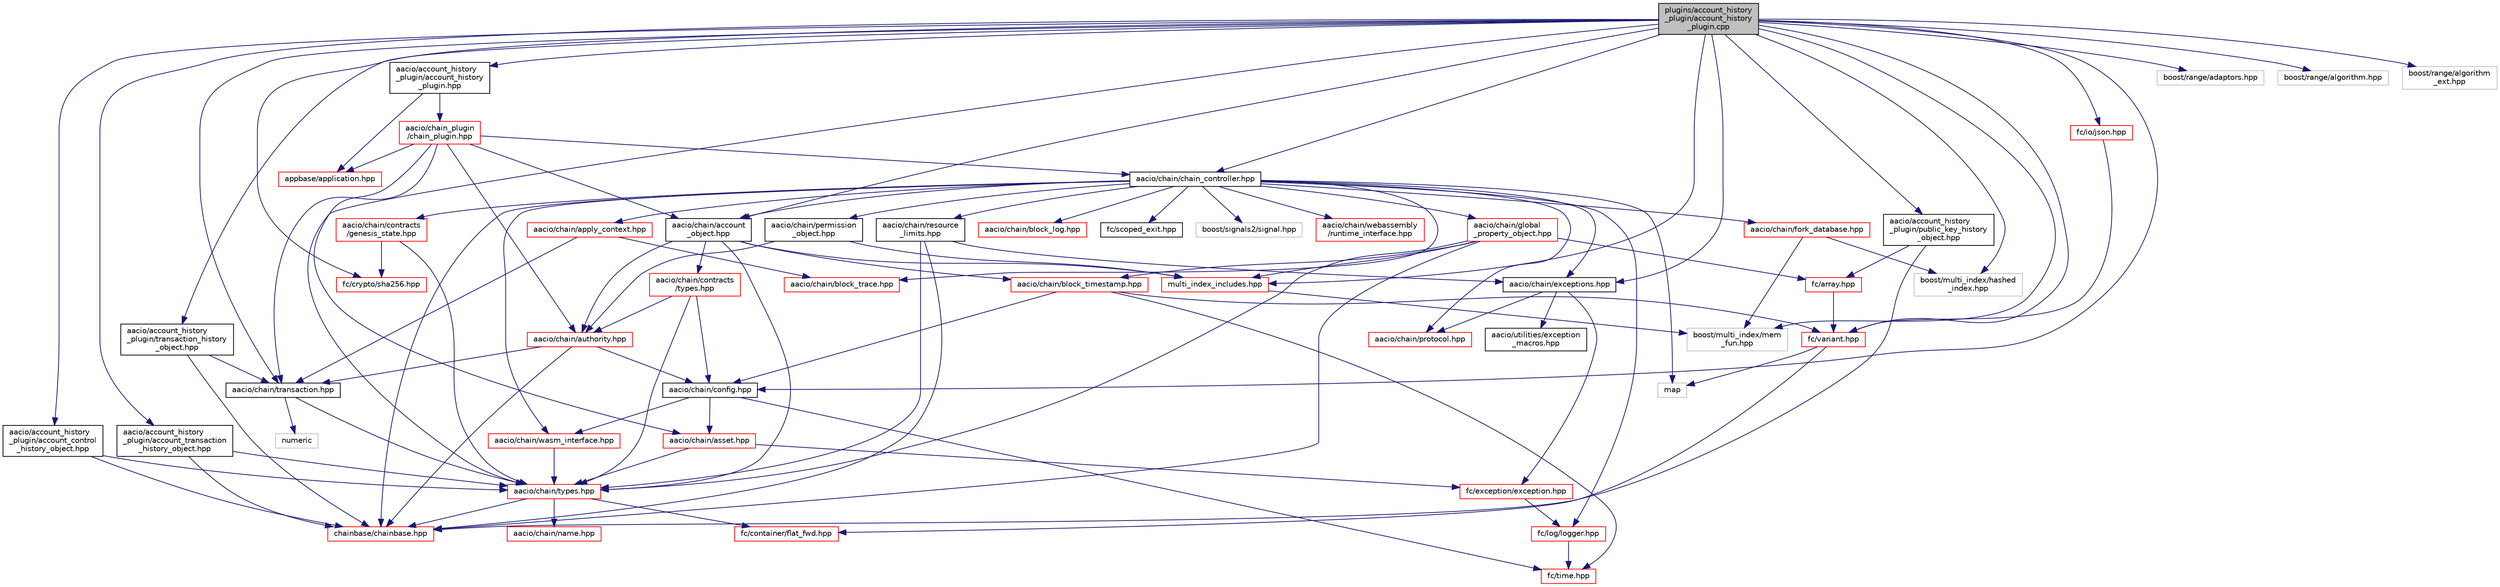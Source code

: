 digraph "plugins/account_history_plugin/account_history_plugin.cpp"
{
  edge [fontname="Helvetica",fontsize="10",labelfontname="Helvetica",labelfontsize="10"];
  node [fontname="Helvetica",fontsize="10",shape=record];
  Node0 [label="plugins/account_history\l_plugin/account_history\l_plugin.cpp",height=0.2,width=0.4,color="black", fillcolor="grey75", style="filled", fontcolor="black"];
  Node0 -> Node1 [color="midnightblue",fontsize="10",style="solid"];
  Node1 [label="aacio/account_history\l_plugin/account_history\l_plugin.hpp",height=0.2,width=0.4,color="black", fillcolor="white", style="filled",URL="$account__history__plugin_8hpp.html"];
  Node1 -> Node2 [color="midnightblue",fontsize="10",style="solid"];
  Node2 [label="appbase/application.hpp",height=0.2,width=0.4,color="red", fillcolor="white", style="filled",URL="$application_8hpp_source.html"];
  Node1 -> Node12 [color="midnightblue",fontsize="10",style="solid"];
  Node12 [label="aacio/chain_plugin\l/chain_plugin.hpp",height=0.2,width=0.4,color="red", fillcolor="white", style="filled",URL="$chain__plugin_8hpp.html"];
  Node12 -> Node2 [color="midnightblue",fontsize="10",style="solid"];
  Node12 -> Node13 [color="midnightblue",fontsize="10",style="solid"];
  Node13 [label="aacio/chain/asset.hpp",height=0.2,width=0.4,color="red", fillcolor="white", style="filled",URL="$libraries_2chain_2include_2aacio_2chain_2asset_8hpp.html"];
  Node13 -> Node14 [color="midnightblue",fontsize="10",style="solid"];
  Node14 [label="fc/exception/exception.hpp",height=0.2,width=0.4,color="red", fillcolor="white", style="filled",URL="$exception_8hpp.html",tooltip="Defines exception&#39;s used by fc. "];
  Node14 -> Node15 [color="midnightblue",fontsize="10",style="solid"];
  Node15 [label="fc/log/logger.hpp",height=0.2,width=0.4,color="red", fillcolor="white", style="filled",URL="$logger_8hpp_source.html"];
  Node15 -> Node26 [color="midnightblue",fontsize="10",style="solid"];
  Node26 [label="fc/time.hpp",height=0.2,width=0.4,color="red", fillcolor="white", style="filled",URL="$include_2fc_2time_8hpp_source.html"];
  Node13 -> Node57 [color="midnightblue",fontsize="10",style="solid"];
  Node57 [label="aacio/chain/types.hpp",height=0.2,width=0.4,color="red", fillcolor="white", style="filled",URL="$libraries_2chain_2include_2aacio_2chain_2types_8hpp.html"];
  Node57 -> Node58 [color="midnightblue",fontsize="10",style="solid"];
  Node58 [label="aacio/chain/name.hpp",height=0.2,width=0.4,color="red", fillcolor="white", style="filled",URL="$name_8hpp_source.html"];
  Node57 -> Node60 [color="midnightblue",fontsize="10",style="solid"];
  Node60 [label="chainbase/chainbase.hpp",height=0.2,width=0.4,color="red", fillcolor="white", style="filled",URL="$chainbase_8hpp_source.html"];
  Node57 -> Node36 [color="midnightblue",fontsize="10",style="solid"];
  Node36 [label="fc/container/flat_fwd.hpp",height=0.2,width=0.4,color="red", fillcolor="white", style="filled",URL="$flat__fwd_8hpp_source.html"];
  Node12 -> Node130 [color="midnightblue",fontsize="10",style="solid"];
  Node130 [label="aacio/chain/authority.hpp",height=0.2,width=0.4,color="red", fillcolor="white", style="filled",URL="$authority_8hpp.html"];
  Node130 -> Node60 [color="midnightblue",fontsize="10",style="solid"];
  Node130 -> Node131 [color="midnightblue",fontsize="10",style="solid"];
  Node131 [label="aacio/chain/transaction.hpp",height=0.2,width=0.4,color="black", fillcolor="white", style="filled",URL="$libraries_2chain_2include_2aacio_2chain_2transaction_8hpp.html"];
  Node131 -> Node57 [color="midnightblue",fontsize="10",style="solid"];
  Node131 -> Node132 [color="midnightblue",fontsize="10",style="solid"];
  Node132 [label="numeric",height=0.2,width=0.4,color="grey75", fillcolor="white", style="filled"];
  Node130 -> Node133 [color="midnightblue",fontsize="10",style="solid"];
  Node133 [label="aacio/chain/config.hpp",height=0.2,width=0.4,color="black", fillcolor="white", style="filled",URL="$libraries_2chain_2include_2aacio_2chain_2config_8hpp.html"];
  Node133 -> Node13 [color="midnightblue",fontsize="10",style="solid"];
  Node133 -> Node134 [color="midnightblue",fontsize="10",style="solid"];
  Node134 [label="aacio/chain/wasm_interface.hpp",height=0.2,width=0.4,color="red", fillcolor="white", style="filled",URL="$wasm__interface_8hpp_source.html"];
  Node134 -> Node57 [color="midnightblue",fontsize="10",style="solid"];
  Node133 -> Node26 [color="midnightblue",fontsize="10",style="solid"];
  Node12 -> Node153 [color="midnightblue",fontsize="10",style="solid"];
  Node153 [label="aacio/chain/account\l_object.hpp",height=0.2,width=0.4,color="black", fillcolor="white", style="filled",URL="$account__object_8hpp.html"];
  Node153 -> Node57 [color="midnightblue",fontsize="10",style="solid"];
  Node153 -> Node130 [color="midnightblue",fontsize="10",style="solid"];
  Node153 -> Node154 [color="midnightblue",fontsize="10",style="solid"];
  Node154 [label="aacio/chain/block_timestamp.hpp",height=0.2,width=0.4,color="red", fillcolor="white", style="filled",URL="$block__timestamp_8hpp_source.html"];
  Node154 -> Node133 [color="midnightblue",fontsize="10",style="solid"];
  Node154 -> Node26 [color="midnightblue",fontsize="10",style="solid"];
  Node154 -> Node44 [color="midnightblue",fontsize="10",style="solid"];
  Node44 [label="fc/variant.hpp",height=0.2,width=0.4,color="red", fillcolor="white", style="filled",URL="$variant_8hpp_source.html"];
  Node44 -> Node8 [color="midnightblue",fontsize="10",style="solid"];
  Node8 [label="map",height=0.2,width=0.4,color="grey75", fillcolor="white", style="filled"];
  Node44 -> Node36 [color="midnightblue",fontsize="10",style="solid"];
  Node153 -> Node155 [color="midnightblue",fontsize="10",style="solid"];
  Node155 [label="aacio/chain/contracts\l/types.hpp",height=0.2,width=0.4,color="red", fillcolor="white", style="filled",URL="$libraries_2chain_2include_2aacio_2chain_2contracts_2types_8hpp_source.html"];
  Node155 -> Node130 [color="midnightblue",fontsize="10",style="solid"];
  Node155 -> Node133 [color="midnightblue",fontsize="10",style="solid"];
  Node155 -> Node57 [color="midnightblue",fontsize="10",style="solid"];
  Node153 -> Node157 [color="midnightblue",fontsize="10",style="solid"];
  Node157 [label="multi_index_includes.hpp",height=0.2,width=0.4,color="red", fillcolor="white", style="filled",URL="$multi__index__includes_8hpp.html"];
  Node157 -> Node159 [color="midnightblue",fontsize="10",style="solid"];
  Node159 [label="boost/multi_index/mem\l_fun.hpp",height=0.2,width=0.4,color="grey75", fillcolor="white", style="filled"];
  Node12 -> Node164 [color="midnightblue",fontsize="10",style="solid"];
  Node164 [label="aacio/chain/chain_controller.hpp",height=0.2,width=0.4,color="black", fillcolor="white", style="filled",URL="$chain__controller_8hpp.html"];
  Node164 -> Node165 [color="midnightblue",fontsize="10",style="solid"];
  Node165 [label="aacio/chain/global\l_property_object.hpp",height=0.2,width=0.4,color="red", fillcolor="white", style="filled",URL="$global__property__object_8hpp.html"];
  Node165 -> Node87 [color="midnightblue",fontsize="10",style="solid"];
  Node87 [label="fc/array.hpp",height=0.2,width=0.4,color="red", fillcolor="white", style="filled",URL="$array_8hpp_source.html"];
  Node87 -> Node44 [color="midnightblue",fontsize="10",style="solid"];
  Node165 -> Node57 [color="midnightblue",fontsize="10",style="solid"];
  Node165 -> Node154 [color="midnightblue",fontsize="10",style="solid"];
  Node165 -> Node60 [color="midnightblue",fontsize="10",style="solid"];
  Node165 -> Node157 [color="midnightblue",fontsize="10",style="solid"];
  Node164 -> Node153 [color="midnightblue",fontsize="10",style="solid"];
  Node164 -> Node168 [color="midnightblue",fontsize="10",style="solid"];
  Node168 [label="aacio/chain/permission\l_object.hpp",height=0.2,width=0.4,color="black", fillcolor="white", style="filled",URL="$permission__object_8hpp.html"];
  Node168 -> Node130 [color="midnightblue",fontsize="10",style="solid"];
  Node168 -> Node157 [color="midnightblue",fontsize="10",style="solid"];
  Node164 -> Node169 [color="midnightblue",fontsize="10",style="solid"];
  Node169 [label="aacio/chain/fork_database.hpp",height=0.2,width=0.4,color="red", fillcolor="white", style="filled",URL="$fork__database_8hpp.html"];
  Node169 -> Node170 [color="midnightblue",fontsize="10",style="solid"];
  Node170 [label="boost/multi_index/hashed\l_index.hpp",height=0.2,width=0.4,color="grey75", fillcolor="white", style="filled"];
  Node169 -> Node159 [color="midnightblue",fontsize="10",style="solid"];
  Node164 -> Node171 [color="midnightblue",fontsize="10",style="solid"];
  Node171 [label="aacio/chain/block_log.hpp",height=0.2,width=0.4,color="red", fillcolor="white", style="filled",URL="$block__log_8hpp.html"];
  Node164 -> Node172 [color="midnightblue",fontsize="10",style="solid"];
  Node172 [label="aacio/chain/block_trace.hpp",height=0.2,width=0.4,color="red", fillcolor="white", style="filled",URL="$block__trace_8hpp.html"];
  Node164 -> Node60 [color="midnightblue",fontsize="10",style="solid"];
  Node164 -> Node174 [color="midnightblue",fontsize="10",style="solid"];
  Node174 [label="fc/scoped_exit.hpp",height=0.2,width=0.4,color="black", fillcolor="white", style="filled",URL="$scoped__exit_8hpp_source.html"];
  Node164 -> Node175 [color="midnightblue",fontsize="10",style="solid"];
  Node175 [label="boost/signals2/signal.hpp",height=0.2,width=0.4,color="grey75", fillcolor="white", style="filled"];
  Node164 -> Node176 [color="midnightblue",fontsize="10",style="solid"];
  Node176 [label="aacio/chain/protocol.hpp",height=0.2,width=0.4,color="red", fillcolor="white", style="filled",URL="$libraries_2chain_2include_2aacio_2chain_2protocol_8hpp.html"];
  Node164 -> Node177 [color="midnightblue",fontsize="10",style="solid"];
  Node177 [label="aacio/chain/apply_context.hpp",height=0.2,width=0.4,color="red", fillcolor="white", style="filled",URL="$apply__context_8hpp.html"];
  Node177 -> Node172 [color="midnightblue",fontsize="10",style="solid"];
  Node177 -> Node131 [color="midnightblue",fontsize="10",style="solid"];
  Node164 -> Node183 [color="midnightblue",fontsize="10",style="solid"];
  Node183 [label="aacio/chain/exceptions.hpp",height=0.2,width=0.4,color="black", fillcolor="white", style="filled",URL="$exceptions_8hpp.html"];
  Node183 -> Node14 [color="midnightblue",fontsize="10",style="solid"];
  Node183 -> Node176 [color="midnightblue",fontsize="10",style="solid"];
  Node183 -> Node184 [color="midnightblue",fontsize="10",style="solid"];
  Node184 [label="aacio/utilities/exception\l_macros.hpp",height=0.2,width=0.4,color="black", fillcolor="white", style="filled",URL="$exception__macros_8hpp.html"];
  Node164 -> Node185 [color="midnightblue",fontsize="10",style="solid"];
  Node185 [label="aacio/chain/contracts\l/genesis_state.hpp",height=0.2,width=0.4,color="red", fillcolor="white", style="filled",URL="$genesis__state_8hpp.html"];
  Node185 -> Node57 [color="midnightblue",fontsize="10",style="solid"];
  Node185 -> Node121 [color="midnightblue",fontsize="10",style="solid"];
  Node121 [label="fc/crypto/sha256.hpp",height=0.2,width=0.4,color="red", fillcolor="white", style="filled",URL="$sha256_8hpp_source.html"];
  Node164 -> Node187 [color="midnightblue",fontsize="10",style="solid"];
  Node187 [label="aacio/chain/resource\l_limits.hpp",height=0.2,width=0.4,color="black", fillcolor="white", style="filled",URL="$resource__limits_8hpp_source.html"];
  Node187 -> Node183 [color="midnightblue",fontsize="10",style="solid"];
  Node187 -> Node57 [color="midnightblue",fontsize="10",style="solid"];
  Node187 -> Node60 [color="midnightblue",fontsize="10",style="solid"];
  Node164 -> Node134 [color="midnightblue",fontsize="10",style="solid"];
  Node164 -> Node188 [color="midnightblue",fontsize="10",style="solid"];
  Node188 [label="aacio/chain/webassembly\l/runtime_interface.hpp",height=0.2,width=0.4,color="red", fillcolor="white", style="filled",URL="$runtime__interface_8hpp_source.html"];
  Node164 -> Node15 [color="midnightblue",fontsize="10",style="solid"];
  Node164 -> Node8 [color="midnightblue",fontsize="10",style="solid"];
  Node12 -> Node131 [color="midnightblue",fontsize="10",style="solid"];
  Node0 -> Node191 [color="midnightblue",fontsize="10",style="solid"];
  Node191 [label="aacio/account_history\l_plugin/account_control\l_history_object.hpp",height=0.2,width=0.4,color="black", fillcolor="white", style="filled",URL="$account__control__history__object_8hpp.html"];
  Node191 -> Node60 [color="midnightblue",fontsize="10",style="solid"];
  Node191 -> Node57 [color="midnightblue",fontsize="10",style="solid"];
  Node0 -> Node192 [color="midnightblue",fontsize="10",style="solid"];
  Node192 [label="aacio/account_history\l_plugin/account_transaction\l_history_object.hpp",height=0.2,width=0.4,color="black", fillcolor="white", style="filled",URL="$account__transaction__history__object_8hpp.html"];
  Node192 -> Node60 [color="midnightblue",fontsize="10",style="solid"];
  Node192 -> Node57 [color="midnightblue",fontsize="10",style="solid"];
  Node0 -> Node193 [color="midnightblue",fontsize="10",style="solid"];
  Node193 [label="aacio/account_history\l_plugin/public_key_history\l_object.hpp",height=0.2,width=0.4,color="black", fillcolor="white", style="filled",URL="$public__key__history__object_8hpp.html"];
  Node193 -> Node60 [color="midnightblue",fontsize="10",style="solid"];
  Node193 -> Node87 [color="midnightblue",fontsize="10",style="solid"];
  Node0 -> Node194 [color="midnightblue",fontsize="10",style="solid"];
  Node194 [label="aacio/account_history\l_plugin/transaction_history\l_object.hpp",height=0.2,width=0.4,color="black", fillcolor="white", style="filled",URL="$transaction__history__object_8hpp.html"];
  Node194 -> Node60 [color="midnightblue",fontsize="10",style="solid"];
  Node194 -> Node131 [color="midnightblue",fontsize="10",style="solid"];
  Node0 -> Node153 [color="midnightblue",fontsize="10",style="solid"];
  Node0 -> Node164 [color="midnightblue",fontsize="10",style="solid"];
  Node0 -> Node133 [color="midnightblue",fontsize="10",style="solid"];
  Node0 -> Node183 [color="midnightblue",fontsize="10",style="solid"];
  Node0 -> Node131 [color="midnightblue",fontsize="10",style="solid"];
  Node0 -> Node57 [color="midnightblue",fontsize="10",style="solid"];
  Node0 -> Node121 [color="midnightblue",fontsize="10",style="solid"];
  Node0 -> Node195 [color="midnightblue",fontsize="10",style="solid"];
  Node195 [label="fc/io/json.hpp",height=0.2,width=0.4,color="red", fillcolor="white", style="filled",URL="$json_8hpp_source.html"];
  Node195 -> Node44 [color="midnightblue",fontsize="10",style="solid"];
  Node0 -> Node44 [color="midnightblue",fontsize="10",style="solid"];
  Node0 -> Node170 [color="midnightblue",fontsize="10",style="solid"];
  Node0 -> Node159 [color="midnightblue",fontsize="10",style="solid"];
  Node0 -> Node157 [color="midnightblue",fontsize="10",style="solid"];
  Node0 -> Node196 [color="midnightblue",fontsize="10",style="solid"];
  Node196 [label="boost/range/adaptors.hpp",height=0.2,width=0.4,color="grey75", fillcolor="white", style="filled"];
  Node0 -> Node197 [color="midnightblue",fontsize="10",style="solid"];
  Node197 [label="boost/range/algorithm.hpp",height=0.2,width=0.4,color="grey75", fillcolor="white", style="filled"];
  Node0 -> Node198 [color="midnightblue",fontsize="10",style="solid"];
  Node198 [label="boost/range/algorithm\l_ext.hpp",height=0.2,width=0.4,color="grey75", fillcolor="white", style="filled"];
}
